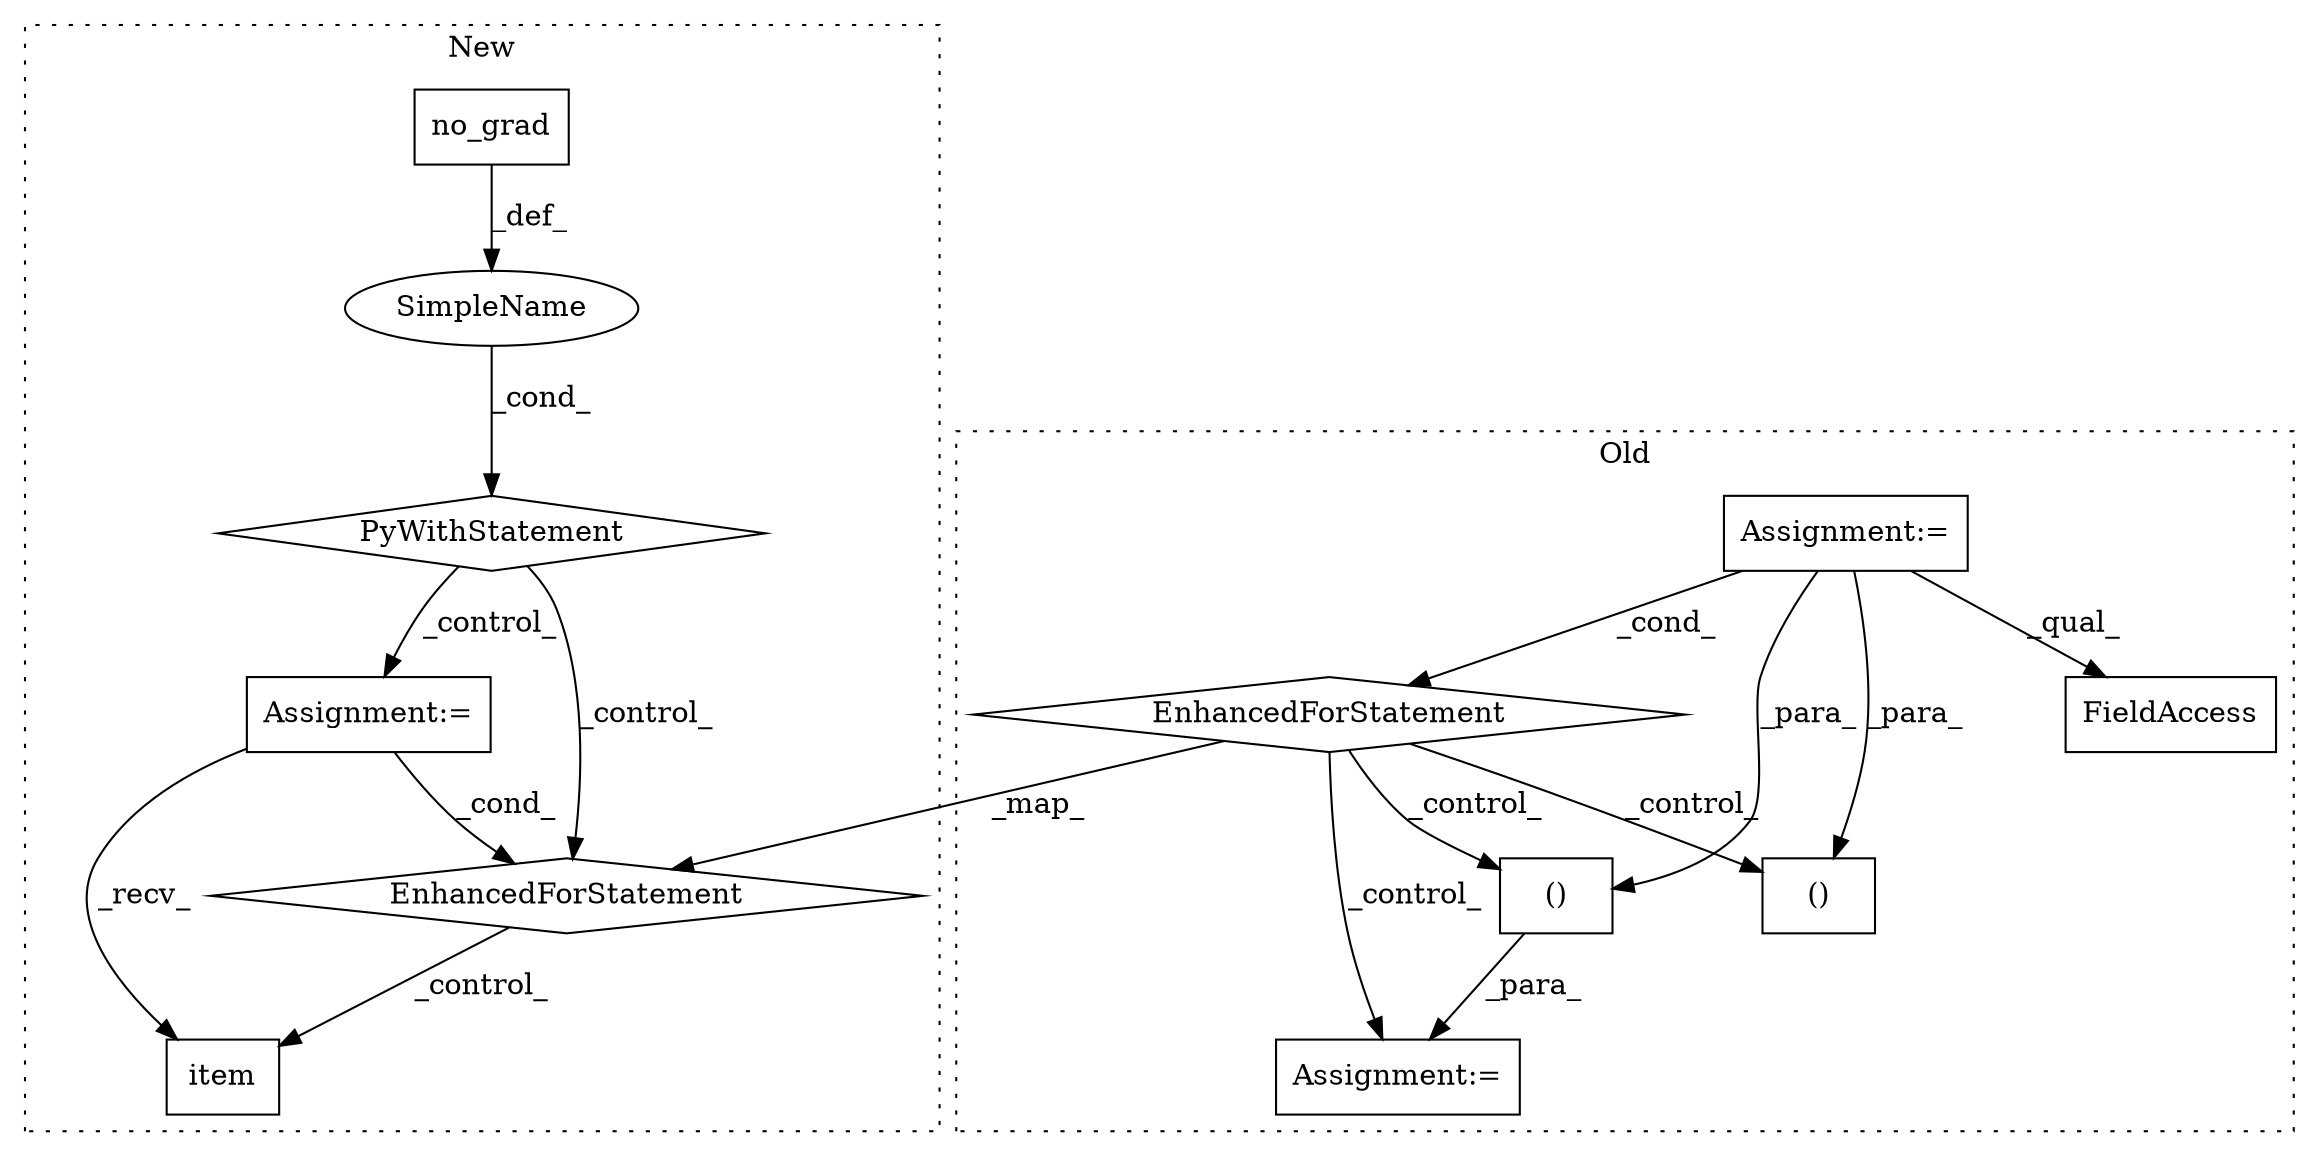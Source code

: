 digraph G {
subgraph cluster0 {
1 [label="()" a="106" s="5939" l="40" shape="box"];
6 [label="Assignment:=" a="7" s="5930" l="9" shape="box"];
8 [label="EnhancedForStatement" a="70" s="5750,5887" l="102,2" shape="diamond"];
9 [label="()" a="106" s="5904" l="26" shape="box"];
10 [label="Assignment:=" a="7" s="5750,5887" l="102,2" shape="box"];
11 [label="FieldAccess" a="22" s="6229" l="13" shape="box"];
label = "Old";
style="dotted";
}
subgraph cluster1 {
2 [label="no_grad" a="32" s="5885" l="9" shape="box"];
3 [label="PyWithStatement" a="104" s="5869,5894" l="10,2" shape="diamond"];
4 [label="Assignment:=" a="7" s="5904,6051" l="112,2" shape="box"];
5 [label="SimpleName" a="42" s="" l="" shape="ellipse"];
7 [label="EnhancedForStatement" a="70" s="5904,6051" l="112,2" shape="diamond"];
12 [label="item" a="32" s="7032" l="6" shape="box"];
label = "New";
style="dotted";
}
1 -> 6 [label="_para_"];
2 -> 5 [label="_def_"];
3 -> 7 [label="_control_"];
3 -> 4 [label="_control_"];
4 -> 7 [label="_cond_"];
4 -> 12 [label="_recv_"];
5 -> 3 [label="_cond_"];
7 -> 12 [label="_control_"];
8 -> 6 [label="_control_"];
8 -> 9 [label="_control_"];
8 -> 1 [label="_control_"];
8 -> 7 [label="_map_"];
10 -> 1 [label="_para_"];
10 -> 8 [label="_cond_"];
10 -> 11 [label="_qual_"];
10 -> 9 [label="_para_"];
}